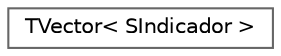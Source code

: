 digraph "Graphical Class Hierarchy"
{
 // LATEX_PDF_SIZE
  bgcolor="transparent";
  edge [fontname=Helvetica,fontsize=10,labelfontname=Helvetica,labelfontsize=10];
  node [fontname=Helvetica,fontsize=10,shape=box,height=0.2,width=0.4];
  rankdir="LR";
  Node0 [id="Node000000",label="TVector\< SIndicador \>",height=0.2,width=0.4,color="grey40", fillcolor="white", style="filled",URL="$classTVector.html",tooltip=" "];
}

